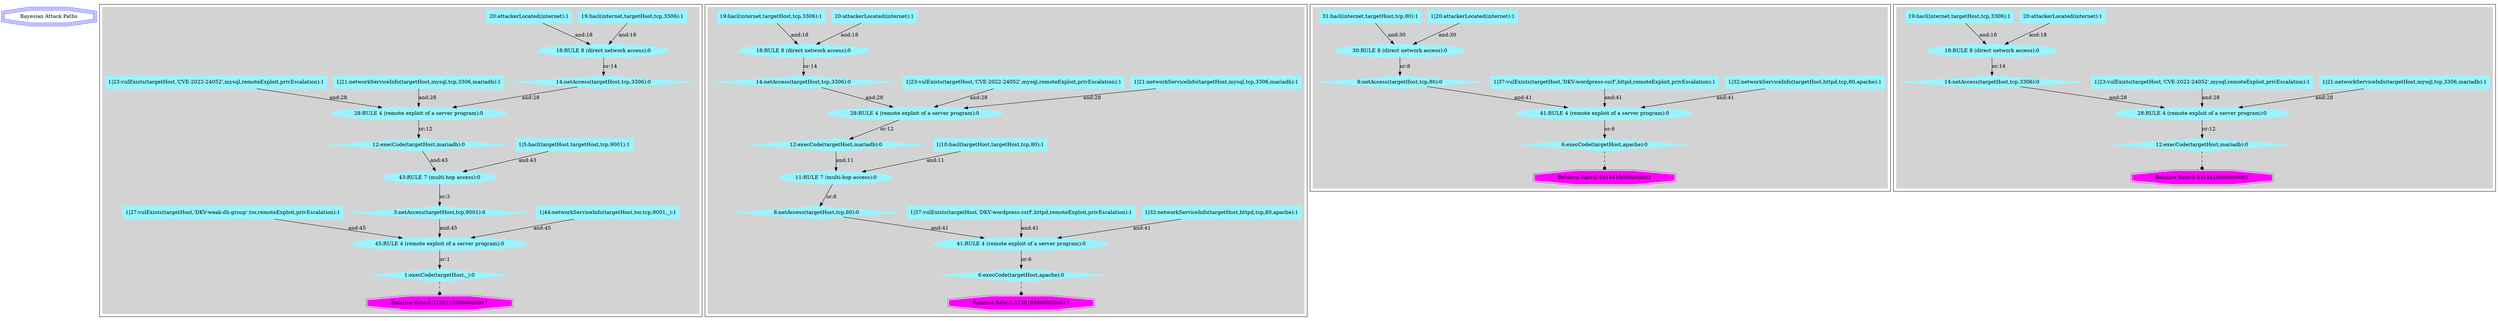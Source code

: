// This is the result.
digraph cluster_Attack_Paths {
	compound=true
	"Attack Paths" [label="Bayesian Attack Paths" color=blue shape=tripleoctagon]
	subgraph "cluster_Series:1" {
		compound=true
		subgraph "cluster_rate:1" {
			graph [color=lightgrey style=filled]
			node [color=cadetblue1 style=filled]
			"1|14" [label="14:netAccess(targetHost,tcp,3306):0" shape=diamond]
			"1|1" [label="1:execCode(targetHost,_):0" shape=diamond]
			"1|18" [label="18:RULE 8 (direct network access):0" shape=ellipse]
			"1|45" [label="45:RULE 4 (remote exploit of a server program):0" shape=ellipse]
			"1|1|5" [label="1|5:hacl(targetHost,targetHost,tcp,9001):1" shape=box]
			"1|1|44" [label="1|44:networkServiceInfo(targetHost,tor,tcp,9001,_):1" shape=box]
			"1|12" [label="12:execCode(targetHost,mariadb):0" shape=diamond]
			"1|3" [label="3:netAccess(targetHost,tcp,9001):0" shape=diamond]
			"1|19" [label="19:hacl(internet,targetHost,tcp,3306):1" shape=box]
			"1|28" [label="28:RULE 4 (remote exploit of a server program):0" shape=ellipse]
			"1|20" [label="20:attackerLocated(internet):1" shape=box]
			"1|1|21" [label="1|21:networkServiceInfo(targetHost,mysql,tcp,3306,mariadb):1" shape=box]
			"1|1|23" [label="1|23:vulExists(targetHost,'CVE-2022-24052',mysql,remoteExploit,privEscalation):1" shape=box]
			"1|1|27" [label="1|27:vulExists(targetHost,'DKV-weak-dh-group',tor,remoteExploit,privEscalation):1" shape=box]
			"1|43" [label="43:RULE 7 (multi-hop access):0" shape=ellipse]
			"1|18" -> "1|14" [label="or:14"]
			"1|45" -> "1|1" [label="or:1"]
			"1|19" -> "1|18" [label="and:18"]
			"1|20" -> "1|18" [label="and:18"]
			"1|3" -> "1|45" [label="and:45"]
			"1|1|44" -> "1|45" [label="and:45"]
			"1|1|27" -> "1|45" [label="and:45"]
			"1|28" -> "1|12" [label="or:12"]
			"1|43" -> "1|3" [label="or:3"]
			"1|14" -> "1|28" [label="and:28"]
			"1|1|21" -> "1|28" [label="and:28"]
			"1|1|23" -> "1|28" [label="and:28"]
			"1|1|5" -> "1|43" [label="and:43"]
			"1|12" -> "1|43" [label="and:43"]
			Rate1 [label="Relative Rate:0.31381059609000017" color=magenta shape=doubleoctagon]
			"1|1" -> Rate1 [arrowhead=dot style=dashed]
		}
	}
	subgraph "cluster_Series:2" {
		compound=true
	}
	subgraph "cluster_Series:2" {
		compound=true
		subgraph "cluster_rate:2" {
			graph [color=lightgrey style=filled]
			node [color=cadetblue1 style=filled]
			"2|14" [label="14:netAccess(targetHost,tcp,3306):0" shape=diamond]
			"2|18" [label="18:RULE 8 (direct network access):0" shape=ellipse]
			"2|8" [label="8:netAccess(targetHost,tcp,80):0" shape=diamond]
			"2|41" [label="41:RULE 4 (remote exploit of a server program):0" shape=ellipse]
			"2|1|32" [label="1|32:networkServiceInfo(targetHost,httpd,tcp,80,apache):1" shape=box]
			"2|1|37" [label="1|37:vulExists(targetHost,'DKV-wordpress-csrf',httpd,remoteExploit,privEscalation):1" shape=box]
			"2|12" [label="12:execCode(targetHost,mariadb):0" shape=diamond]
			"2|6" [label="6:execCode(targetHost,apache):0" shape=diamond]
			"2|1|10" [label="1|10:hacl(targetHost,targetHost,tcp,80):1" shape=box]
			"2|28" [label="28:RULE 4 (remote exploit of a server program):0" shape=ellipse]
			"2|20" [label="20:attackerLocated(internet):1" shape=box]
			"2|1|21" [label="1|21:networkServiceInfo(targetHost,mysql,tcp,3306,mariadb):1" shape=box]
			"2|1|23" [label="1|23:vulExists(targetHost,'CVE-2022-24052',mysql,remoteExploit,privEscalation):1" shape=box]
			"2|11" [label="11:RULE 7 (multi-hop access):0" shape=ellipse]
			"2|19" [label="19:hacl(internet,targetHost,tcp,3306):1" shape=box]
			"2|18" -> "2|14" [label="or:14"]
			"2|19" -> "2|18" [label="and:18"]
			"2|20" -> "2|18" [label="and:18"]
			"2|11" -> "2|8" [label="or:8"]
			"2|8" -> "2|41" [label="and:41"]
			"2|1|32" -> "2|41" [label="and:41"]
			"2|1|37" -> "2|41" [label="and:41"]
			"2|28" -> "2|12" [label="or:12"]
			"2|41" -> "2|6" [label="or:6"]
			"2|14" -> "2|28" [label="and:28"]
			"2|1|21" -> "2|28" [label="and:28"]
			"2|1|23" -> "2|28" [label="and:28"]
			"2|1|10" -> "2|11" [label="and:11"]
			"2|12" -> "2|11" [label="and:11"]
			Rate2 [label="Relative Rate:0.31381059609000017" color=magenta shape=doubleoctagon]
			"2|6" -> Rate2 [arrowhead=dot style=dashed]
		}
	}
	subgraph "cluster_Series:3" {
		compound=true
		subgraph "cluster_rate:3" {
			graph [color=lightgrey style=filled]
			node [color=cadetblue1 style=filled]
			"3|30" [label="30:RULE 8 (direct network access):0" shape=ellipse]
			"3|8" [label="8:netAccess(targetHost,tcp,80):0" shape=diamond]
			"3|41" [label="41:RULE 4 (remote exploit of a server program):0" shape=ellipse]
			"3|1|32" [label="1|32:networkServiceInfo(targetHost,httpd,tcp,80,apache):1" shape=box]
			"3|1|37" [label="1|37:vulExists(targetHost,'DKV-wordpress-csrf',httpd,remoteExploit,privEscalation):1" shape=box]
			"3|6" [label="6:execCode(targetHost,apache):0" shape=diamond]
			"3|1|20" [label="1|20:attackerLocated(internet):1" shape=box]
			"3|31" [label="31:hacl(internet,targetHost,tcp,80):1" shape=box]
			"3|31" -> "3|30" [label="and:30"]
			"3|1|20" -> "3|30" [label="and:30"]
			"3|30" -> "3|8" [label="or:8"]
			"3|8" -> "3|41" [label="and:41"]
			"3|1|32" -> "3|41" [label="and:41"]
			"3|1|37" -> "3|41" [label="and:41"]
			"3|41" -> "3|6" [label="or:6"]
			Rate3 [label="Relative Rate:0.5314410000000002" color=magenta shape=doubleoctagon]
			"3|6" -> Rate3 [arrowhead=dot style=dashed]
		}
	}
	subgraph "cluster_Series:4" {
		compound=true
		subgraph "cluster_rate:4" {
			graph [color=lightgrey style=filled]
			node [color=cadetblue1 style=filled]
			"4|14" [label="14:netAccess(targetHost,tcp,3306):0" shape=diamond]
			"4|18" [label="18:RULE 8 (direct network access):0" shape=ellipse]
			"4|12" [label="12:execCode(targetHost,mariadb):0" shape=diamond]
			"4|28" [label="28:RULE 4 (remote exploit of a server program):0" shape=ellipse]
			"4|20" [label="20:attackerLocated(internet):1" shape=box]
			"4|1|21" [label="1|21:networkServiceInfo(targetHost,mysql,tcp,3306,mariadb):1" shape=box]
			"4|1|23" [label="1|23:vulExists(targetHost,'CVE-2022-24052',mysql,remoteExploit,privEscalation):1" shape=box]
			"4|19" [label="19:hacl(internet,targetHost,tcp,3306):1" shape=box]
			"4|18" -> "4|14" [label="or:14"]
			"4|19" -> "4|18" [label="and:18"]
			"4|20" -> "4|18" [label="and:18"]
			"4|28" -> "4|12" [label="or:12"]
			"4|14" -> "4|28" [label="and:28"]
			"4|1|21" -> "4|28" [label="and:28"]
			"4|1|23" -> "4|28" [label="and:28"]
			Rate4 [label="Relative Rate:0.5314410000000002" color=magenta shape=doubleoctagon]
			"4|12" -> Rate4 [arrowhead=dot style=dashed]
		}
	}
	subgraph "cluster_Series:5" {
		compound=true
	}
}
